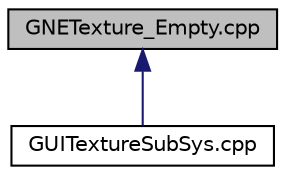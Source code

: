 digraph "GNETexture_Empty.cpp"
{
  edge [fontname="Helvetica",fontsize="10",labelfontname="Helvetica",labelfontsize="10"];
  node [fontname="Helvetica",fontsize="10",shape=record];
  Node1 [label="GNETexture_Empty.cpp",height=0.2,width=0.4,color="black", fillcolor="grey75", style="filled", fontcolor="black"];
  Node1 -> Node2 [dir="back",color="midnightblue",fontsize="10",style="solid",fontname="Helvetica"];
  Node2 [label="GUITextureSubSys.cpp",height=0.2,width=0.4,color="black", fillcolor="white", style="filled",URL="$d3/d53/_g_u_i_texture_sub_sys_8cpp.html"];
}
